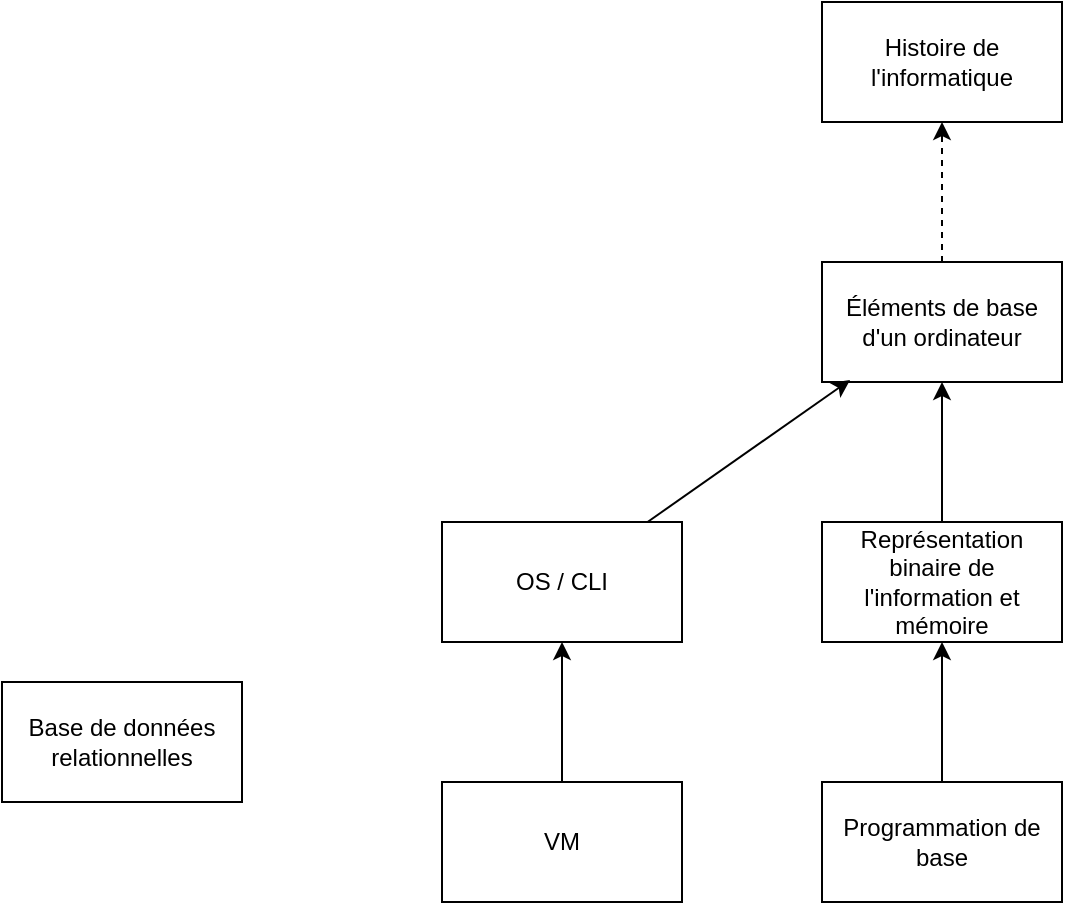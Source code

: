 <mxfile version="22.1.2" type="device">
  <diagram name="Page-1" id="V7WarSTsniP03NEAm1ju">
    <mxGraphModel dx="1434" dy="844" grid="1" gridSize="10" guides="1" tooltips="1" connect="1" arrows="1" fold="1" page="1" pageScale="1" pageWidth="850" pageHeight="1100" math="0" shadow="0">
      <root>
        <mxCell id="0" />
        <mxCell id="1" parent="0" />
        <mxCell id="9R4lt3UojEfpZzAvRH9y-1" value="Histoire de l&#39;informatique" style="rounded=0;whiteSpace=wrap;html=1;" parent="1" vertex="1">
          <mxGeometry x="480" y="140" width="120" height="60" as="geometry" />
        </mxCell>
        <mxCell id="9R4lt3UojEfpZzAvRH9y-5" style="rounded=0;orthogonalLoop=1;jettySize=auto;html=1;strokeColor=default;dashed=1;" parent="1" source="9R4lt3UojEfpZzAvRH9y-2" target="9R4lt3UojEfpZzAvRH9y-1" edge="1">
          <mxGeometry relative="1" as="geometry" />
        </mxCell>
        <mxCell id="9R4lt3UojEfpZzAvRH9y-2" value="Éléments de base d&#39;un ordinateur" style="rounded=0;whiteSpace=wrap;html=1;" parent="1" vertex="1">
          <mxGeometry x="480" y="270" width="120" height="60" as="geometry" />
        </mxCell>
        <mxCell id="9R4lt3UojEfpZzAvRH9y-7" style="edgeStyle=none;rounded=0;orthogonalLoop=1;jettySize=auto;html=1;" parent="1" source="9R4lt3UojEfpZzAvRH9y-6" target="9R4lt3UojEfpZzAvRH9y-2" edge="1">
          <mxGeometry relative="1" as="geometry" />
        </mxCell>
        <mxCell id="9R4lt3UojEfpZzAvRH9y-6" value="Représentation binaire de l&#39;information et mémoire" style="rounded=0;whiteSpace=wrap;html=1;" parent="1" vertex="1">
          <mxGeometry x="480" y="400" width="120" height="60" as="geometry" />
        </mxCell>
        <mxCell id="9R4lt3UojEfpZzAvRH9y-10" value="Base de données relationnelles" style="rounded=0;whiteSpace=wrap;html=1;" parent="1" vertex="1">
          <mxGeometry x="70" y="480" width="120" height="60" as="geometry" />
        </mxCell>
        <mxCell id="9R4lt3UojEfpZzAvRH9y-12" style="edgeStyle=none;rounded=0;orthogonalLoop=1;jettySize=auto;html=1;" parent="1" source="9R4lt3UojEfpZzAvRH9y-11" target="9R4lt3UojEfpZzAvRH9y-6" edge="1">
          <mxGeometry relative="1" as="geometry" />
        </mxCell>
        <mxCell id="9R4lt3UojEfpZzAvRH9y-11" value="Programmation de base" style="rounded=0;whiteSpace=wrap;html=1;" parent="1" vertex="1">
          <mxGeometry x="480" y="530" width="120" height="60" as="geometry" />
        </mxCell>
        <mxCell id="9R4lt3UojEfpZzAvRH9y-14" value="OS / CLI" style="rounded=0;whiteSpace=wrap;html=1;" parent="1" vertex="1">
          <mxGeometry x="290" y="400" width="120" height="60" as="geometry" />
        </mxCell>
        <mxCell id="9R4lt3UojEfpZzAvRH9y-17" style="edgeStyle=none;rounded=0;orthogonalLoop=1;jettySize=auto;html=1;" parent="1" source="9R4lt3UojEfpZzAvRH9y-15" target="9R4lt3UojEfpZzAvRH9y-14" edge="1">
          <mxGeometry relative="1" as="geometry" />
        </mxCell>
        <mxCell id="9R4lt3UojEfpZzAvRH9y-15" value="VM" style="rounded=0;whiteSpace=wrap;html=1;" parent="1" vertex="1">
          <mxGeometry x="290" y="530" width="120" height="60" as="geometry" />
        </mxCell>
        <mxCell id="9R4lt3UojEfpZzAvRH9y-18" style="edgeStyle=none;rounded=0;orthogonalLoop=1;jettySize=auto;html=1;entryX=0.117;entryY=0.983;entryDx=0;entryDy=0;entryPerimeter=0;" parent="1" source="9R4lt3UojEfpZzAvRH9y-14" target="9R4lt3UojEfpZzAvRH9y-2" edge="1">
          <mxGeometry relative="1" as="geometry" />
        </mxCell>
      </root>
    </mxGraphModel>
  </diagram>
</mxfile>
